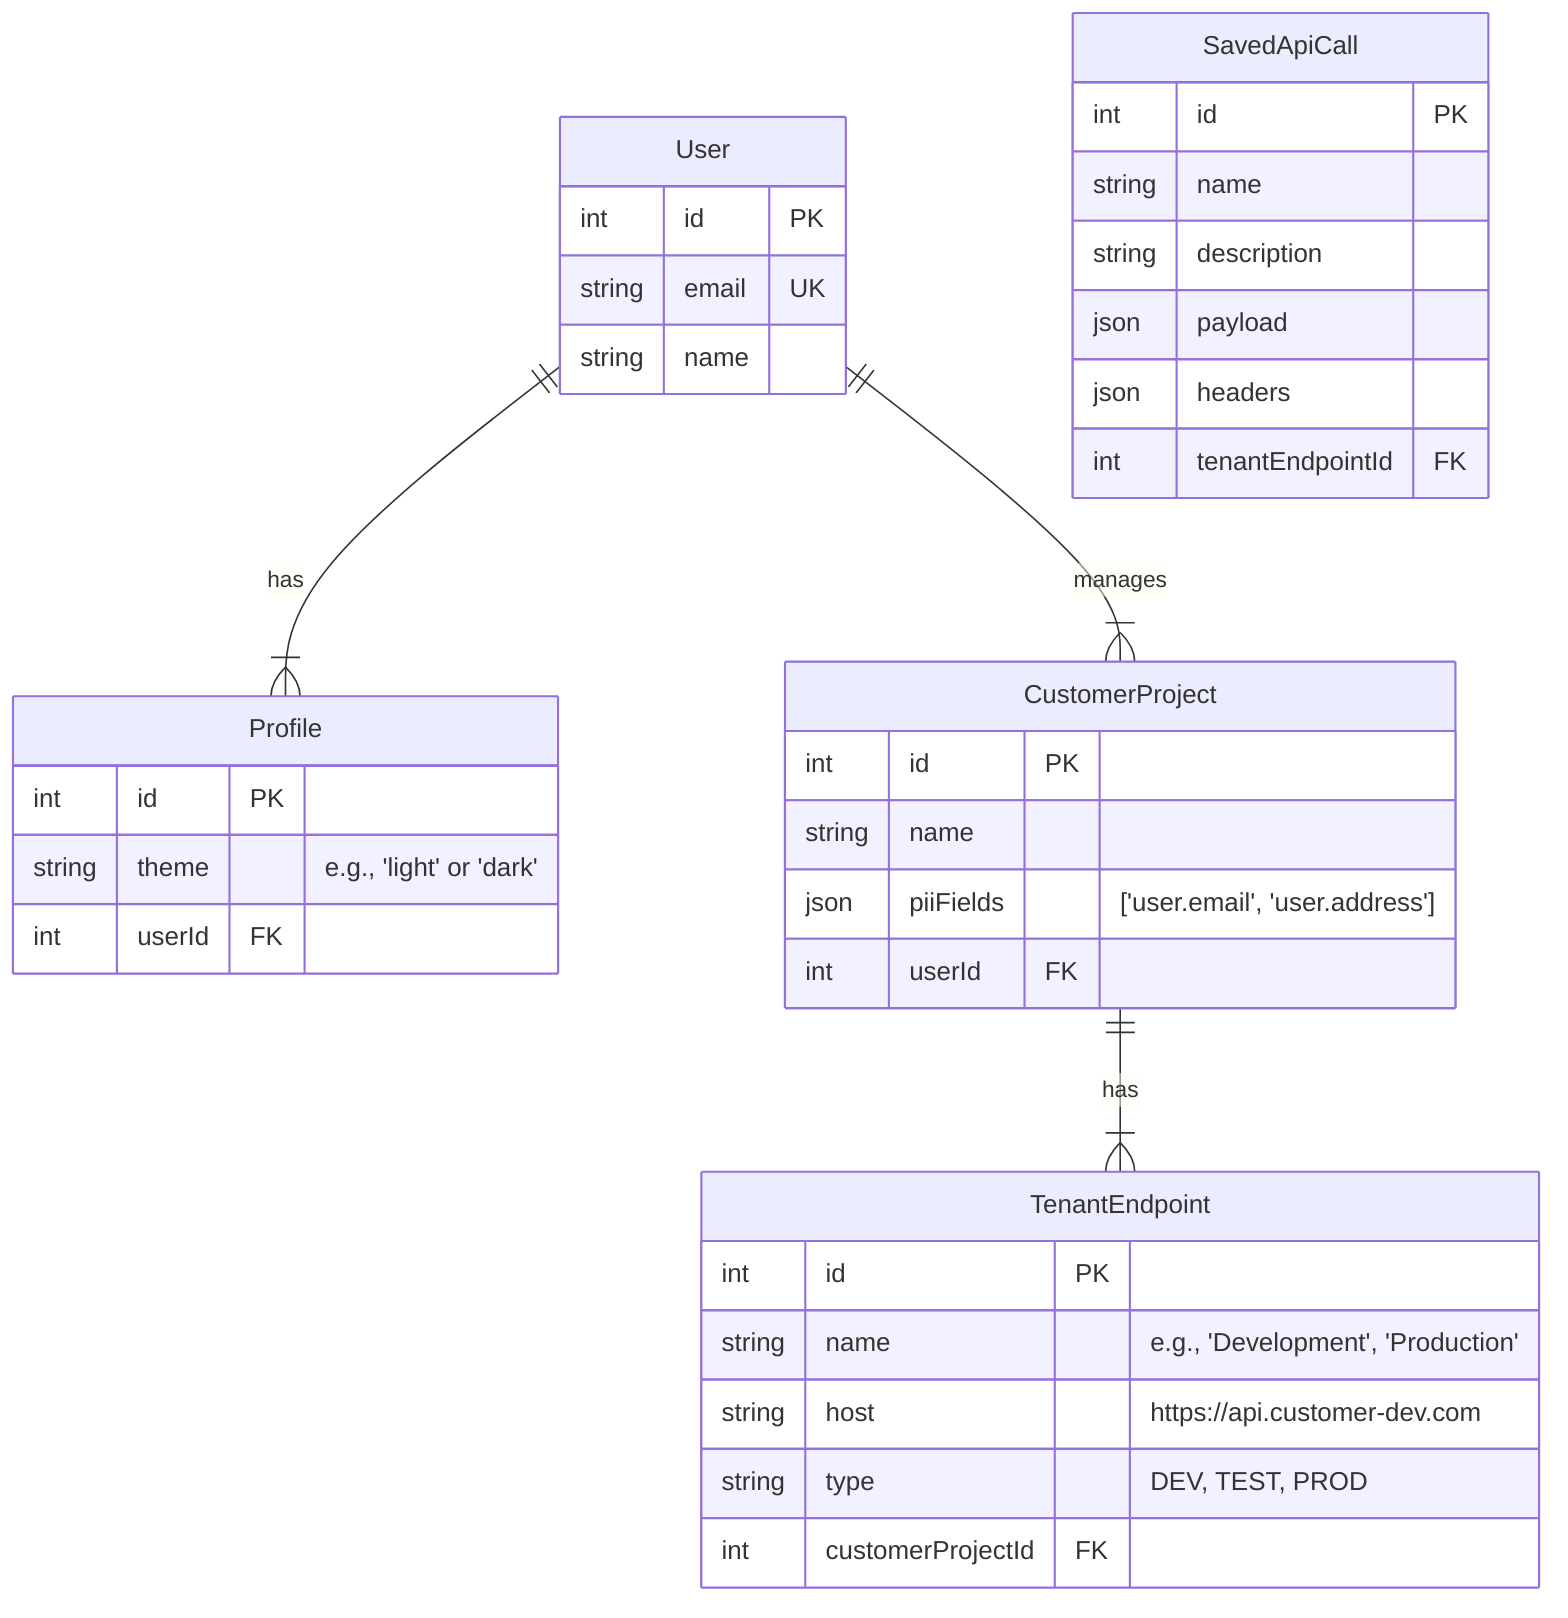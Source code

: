 erDiagram
    User ||--|{ Profile : "has"
    User ||--|{ CustomerProject : "manages"
    CustomerProject ||--|{ TenantEndpoint : "has"

    User {
        int id PK
        string email UK
        string name
    }
    Profile {
        int id PK
        string theme "e.g., 'light' or 'dark'"
        int userId FK
    }
    CustomerProject {
        int id PK
        string name
        json piiFields "['user.email', 'user.address']"
        int userId FK
    }
    TenantEndpoint {
        int id PK
        string name "e.g., 'Development', 'Production'"
        string host "https://api.customer-dev.com"
        string type "DEV, TEST, PROD"
        int customerProjectId FK
    }    
    SavedApiCall {
        int id PK
        string name
        string description
        json payload
        json headers
        int tenantEndpointId FK
    }